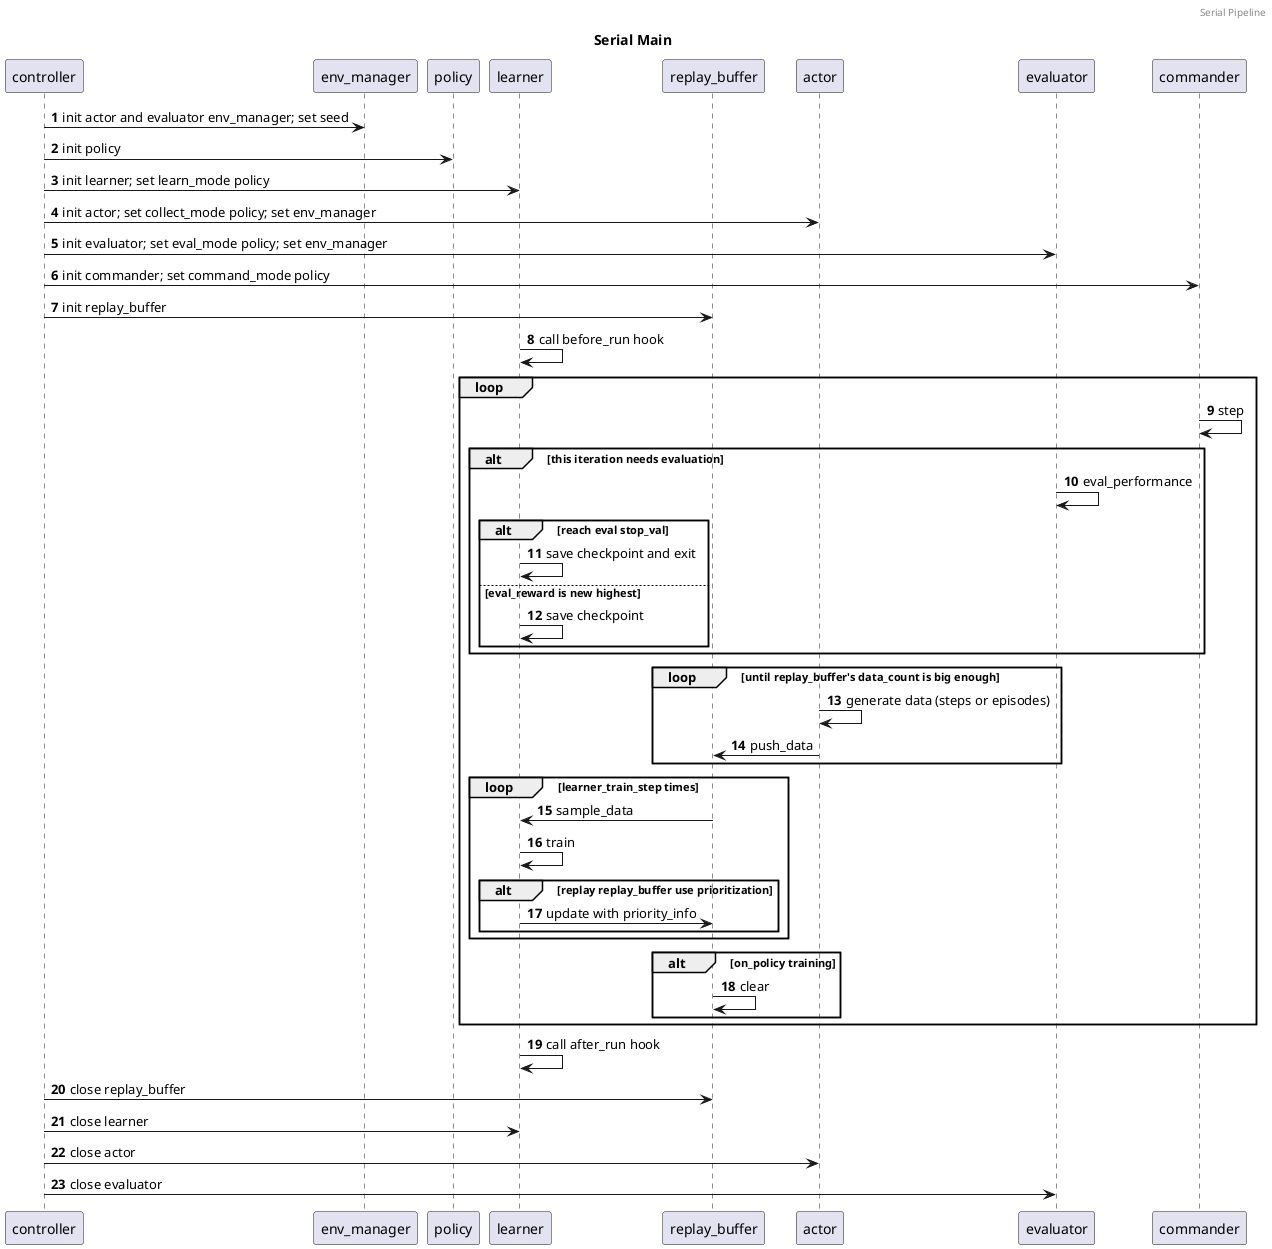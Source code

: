 @startuml serial_main
header Serial Pipeline
title Serial Main

participant controller
participant env_manager
participant policy
participant learner
participant replay_buffer
participant actor
participant evaluator
participant commander
autonumber

controller -> env_manager: init actor and evaluator env_manager; set seed
controller -> policy: init policy
controller -> learner: init learner; set learn_mode policy
controller -> actor: init actor; set collect_mode policy; set env_manager
controller -> evaluator: init evaluator; set eval_mode policy; set env_manager
controller -> commander: init commander; set command_mode policy
controller -> replay_buffer: init replay_buffer
learner -> learner: call before_run hook
loop
  commander -> commander: step
  alt this iteration needs evaluation
    evaluator -> evaluator: eval_performance
    alt reach eval stop_val
      learner -> learner: save checkpoint and exit
    else eval_reward is new highest
      learner -> learner: save checkpoint
    end
  end
  loop until replay_buffer's data_count is big enough
    actor -> actor: generate data (steps or episodes)
    actor -> replay_buffer: push_data
  end
  loop learner_train_step times
    replay_buffer -> learner: sample_data
    learner -> learner: train
    alt replay replay_buffer use prioritization
      learner -> replay_buffer: update with priority_info
    end
  end
  alt on_policy training
    replay_buffer -> replay_buffer: clear
  end
end
learner -> learner: call after_run hook
controller -> replay_buffer: close replay_buffer
controller -> learner: close learner
controller -> actor: close actor
controller -> evaluator: close evaluator
@enduml
